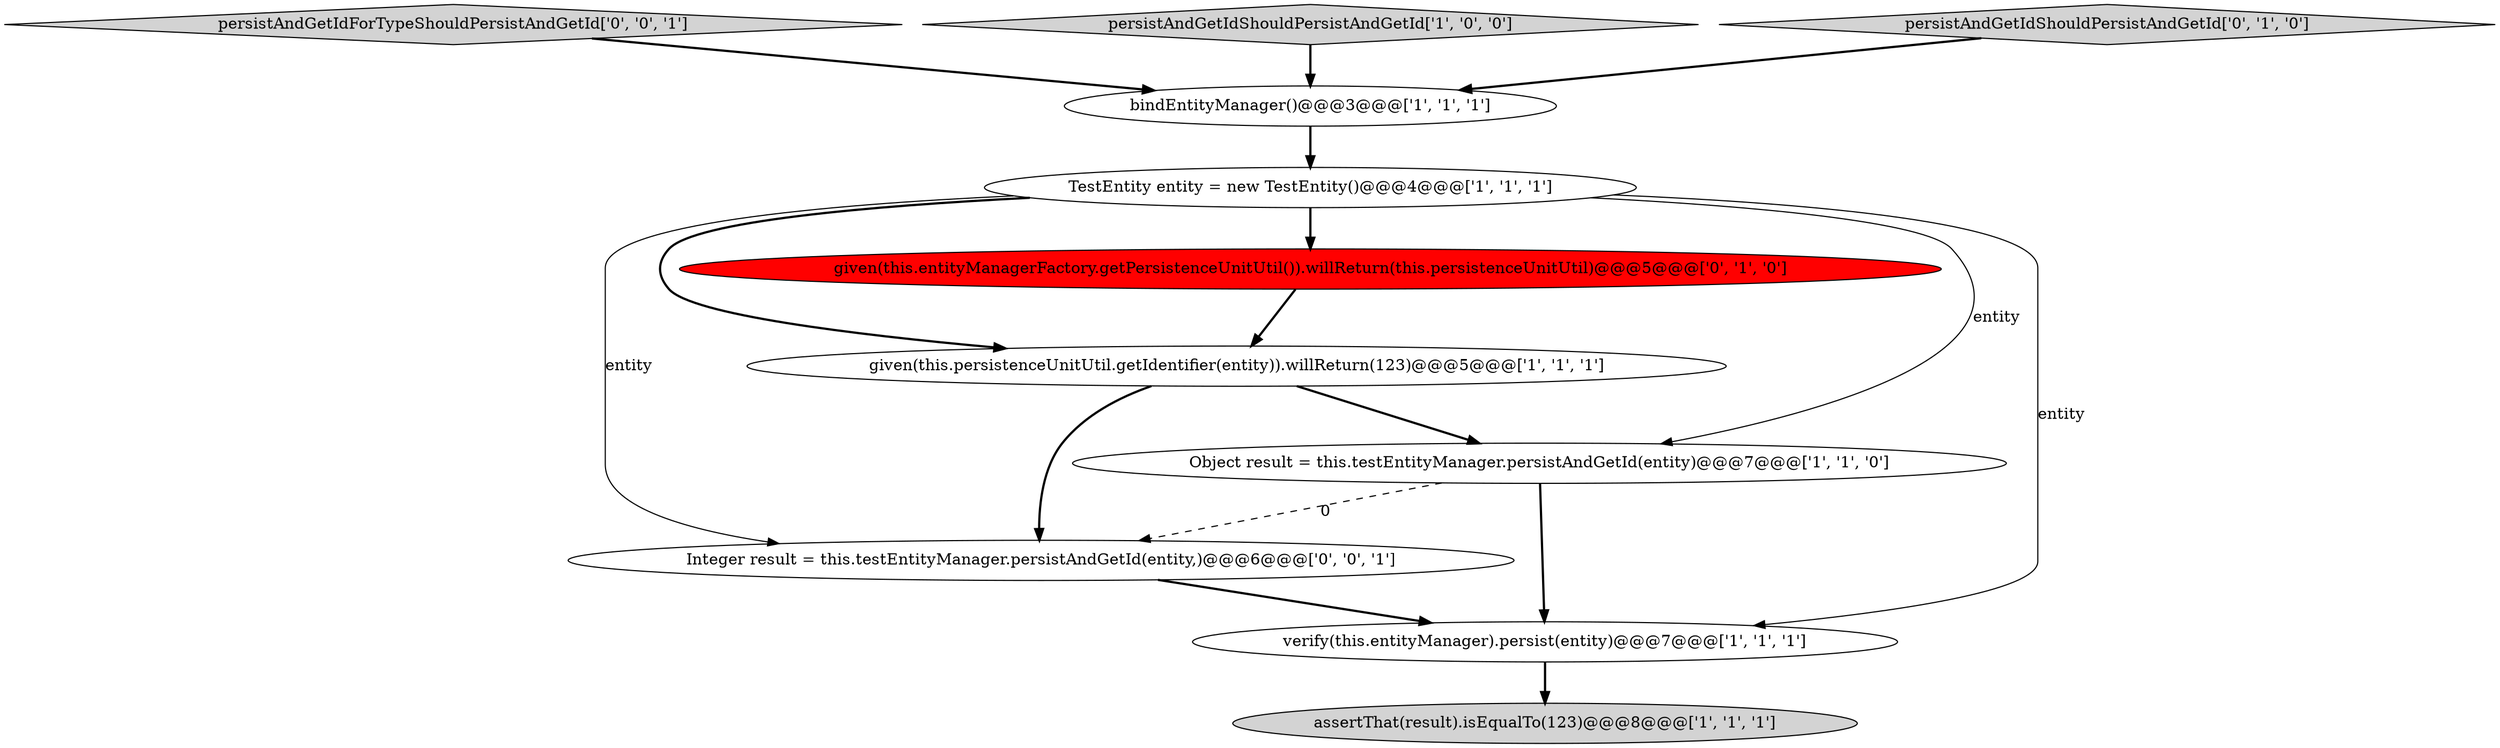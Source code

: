 digraph {
10 [style = filled, label = "persistAndGetIdForTypeShouldPersistAndGetId['0', '0', '1']", fillcolor = lightgray, shape = diamond image = "AAA0AAABBB3BBB"];
4 [style = filled, label = "persistAndGetIdShouldPersistAndGetId['1', '0', '0']", fillcolor = lightgray, shape = diamond image = "AAA0AAABBB1BBB"];
6 [style = filled, label = "Object result = this.testEntityManager.persistAndGetId(entity)@@@7@@@['1', '1', '0']", fillcolor = white, shape = ellipse image = "AAA0AAABBB1BBB"];
5 [style = filled, label = "assertThat(result).isEqualTo(123)@@@8@@@['1', '1', '1']", fillcolor = lightgray, shape = ellipse image = "AAA0AAABBB1BBB"];
8 [style = filled, label = "persistAndGetIdShouldPersistAndGetId['0', '1', '0']", fillcolor = lightgray, shape = diamond image = "AAA0AAABBB2BBB"];
9 [style = filled, label = "Integer result = this.testEntityManager.persistAndGetId(entity,)@@@6@@@['0', '0', '1']", fillcolor = white, shape = ellipse image = "AAA0AAABBB3BBB"];
0 [style = filled, label = "bindEntityManager()@@@3@@@['1', '1', '1']", fillcolor = white, shape = ellipse image = "AAA0AAABBB1BBB"];
3 [style = filled, label = "verify(this.entityManager).persist(entity)@@@7@@@['1', '1', '1']", fillcolor = white, shape = ellipse image = "AAA0AAABBB1BBB"];
2 [style = filled, label = "given(this.persistenceUnitUtil.getIdentifier(entity)).willReturn(123)@@@5@@@['1', '1', '1']", fillcolor = white, shape = ellipse image = "AAA0AAABBB1BBB"];
7 [style = filled, label = "given(this.entityManagerFactory.getPersistenceUnitUtil()).willReturn(this.persistenceUnitUtil)@@@5@@@['0', '1', '0']", fillcolor = red, shape = ellipse image = "AAA1AAABBB2BBB"];
1 [style = filled, label = "TestEntity entity = new TestEntity()@@@4@@@['1', '1', '1']", fillcolor = white, shape = ellipse image = "AAA0AAABBB1BBB"];
8->0 [style = bold, label=""];
9->3 [style = bold, label=""];
6->3 [style = bold, label=""];
3->5 [style = bold, label=""];
1->2 [style = bold, label=""];
2->9 [style = bold, label=""];
1->3 [style = solid, label="entity"];
1->9 [style = solid, label="entity"];
1->7 [style = bold, label=""];
2->6 [style = bold, label=""];
0->1 [style = bold, label=""];
7->2 [style = bold, label=""];
10->0 [style = bold, label=""];
4->0 [style = bold, label=""];
1->6 [style = solid, label="entity"];
6->9 [style = dashed, label="0"];
}
